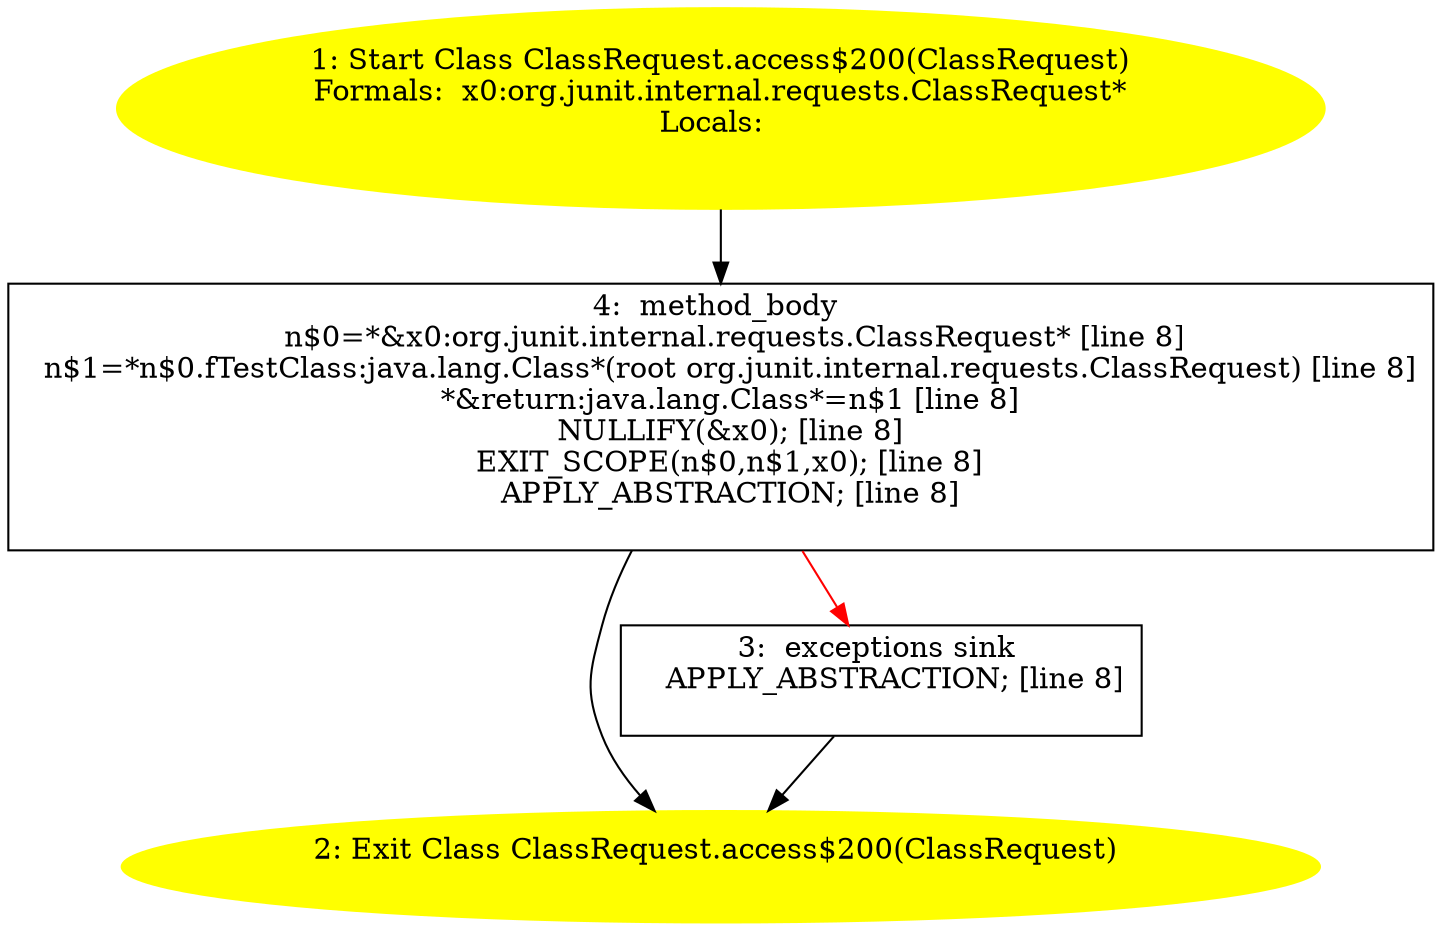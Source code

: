 /* @generated */
digraph cfg {
"org.junit.internal.requests.ClassRequest.access$200(org.junit.internal.requests.ClassRequest):java.l.c45dae57e6984ca12760254f261eb4e9_1" [label="1: Start Class ClassRequest.access$200(ClassRequest)\nFormals:  x0:org.junit.internal.requests.ClassRequest*\nLocals:  \n  " color=yellow style=filled]
	

	 "org.junit.internal.requests.ClassRequest.access$200(org.junit.internal.requests.ClassRequest):java.l.c45dae57e6984ca12760254f261eb4e9_1" -> "org.junit.internal.requests.ClassRequest.access$200(org.junit.internal.requests.ClassRequest):java.l.c45dae57e6984ca12760254f261eb4e9_4" ;
"org.junit.internal.requests.ClassRequest.access$200(org.junit.internal.requests.ClassRequest):java.l.c45dae57e6984ca12760254f261eb4e9_2" [label="2: Exit Class ClassRequest.access$200(ClassRequest) \n  " color=yellow style=filled]
	

"org.junit.internal.requests.ClassRequest.access$200(org.junit.internal.requests.ClassRequest):java.l.c45dae57e6984ca12760254f261eb4e9_3" [label="3:  exceptions sink \n   APPLY_ABSTRACTION; [line 8]\n " shape="box"]
	

	 "org.junit.internal.requests.ClassRequest.access$200(org.junit.internal.requests.ClassRequest):java.l.c45dae57e6984ca12760254f261eb4e9_3" -> "org.junit.internal.requests.ClassRequest.access$200(org.junit.internal.requests.ClassRequest):java.l.c45dae57e6984ca12760254f261eb4e9_2" ;
"org.junit.internal.requests.ClassRequest.access$200(org.junit.internal.requests.ClassRequest):java.l.c45dae57e6984ca12760254f261eb4e9_4" [label="4:  method_body \n   n$0=*&x0:org.junit.internal.requests.ClassRequest* [line 8]\n  n$1=*n$0.fTestClass:java.lang.Class*(root org.junit.internal.requests.ClassRequest) [line 8]\n  *&return:java.lang.Class*=n$1 [line 8]\n  NULLIFY(&x0); [line 8]\n  EXIT_SCOPE(n$0,n$1,x0); [line 8]\n  APPLY_ABSTRACTION; [line 8]\n " shape="box"]
	

	 "org.junit.internal.requests.ClassRequest.access$200(org.junit.internal.requests.ClassRequest):java.l.c45dae57e6984ca12760254f261eb4e9_4" -> "org.junit.internal.requests.ClassRequest.access$200(org.junit.internal.requests.ClassRequest):java.l.c45dae57e6984ca12760254f261eb4e9_2" ;
	 "org.junit.internal.requests.ClassRequest.access$200(org.junit.internal.requests.ClassRequest):java.l.c45dae57e6984ca12760254f261eb4e9_4" -> "org.junit.internal.requests.ClassRequest.access$200(org.junit.internal.requests.ClassRequest):java.l.c45dae57e6984ca12760254f261eb4e9_3" [color="red" ];
}
